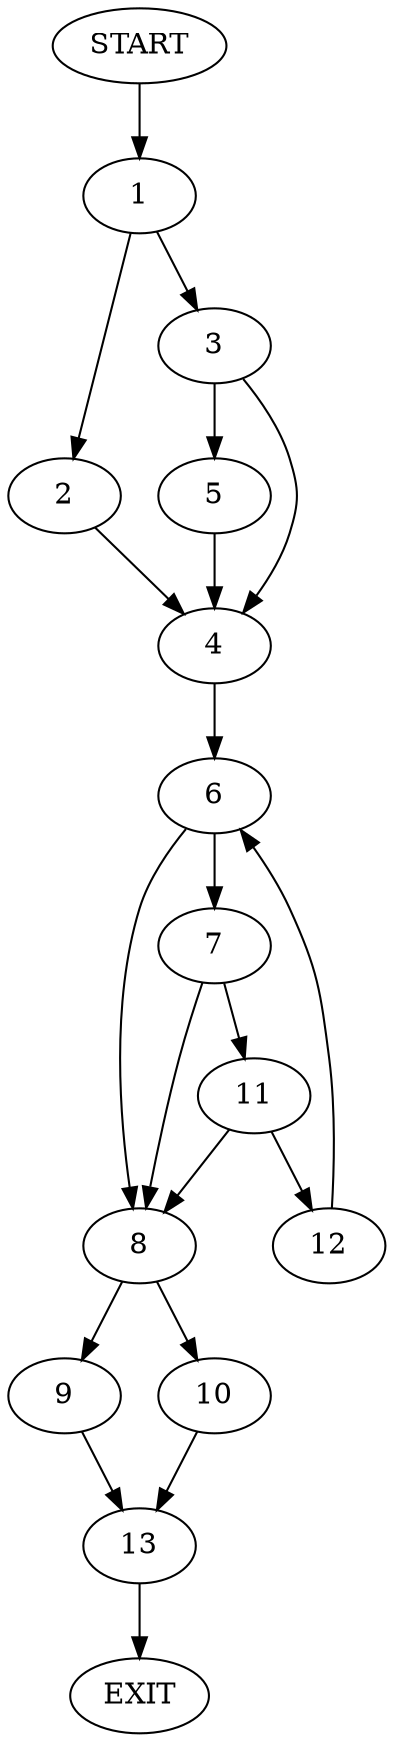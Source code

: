digraph {
0 [label="START"]
14 [label="EXIT"]
0 -> 1
1 -> 2
1 -> 3
3 -> 4
3 -> 5
2 -> 4
4 -> 6
5 -> 4
6 -> 7
6 -> 8
8 -> 9
8 -> 10
7 -> 11
7 -> 8
11 -> 12
11 -> 8
12 -> 6
9 -> 13
10 -> 13
13 -> 14
}
